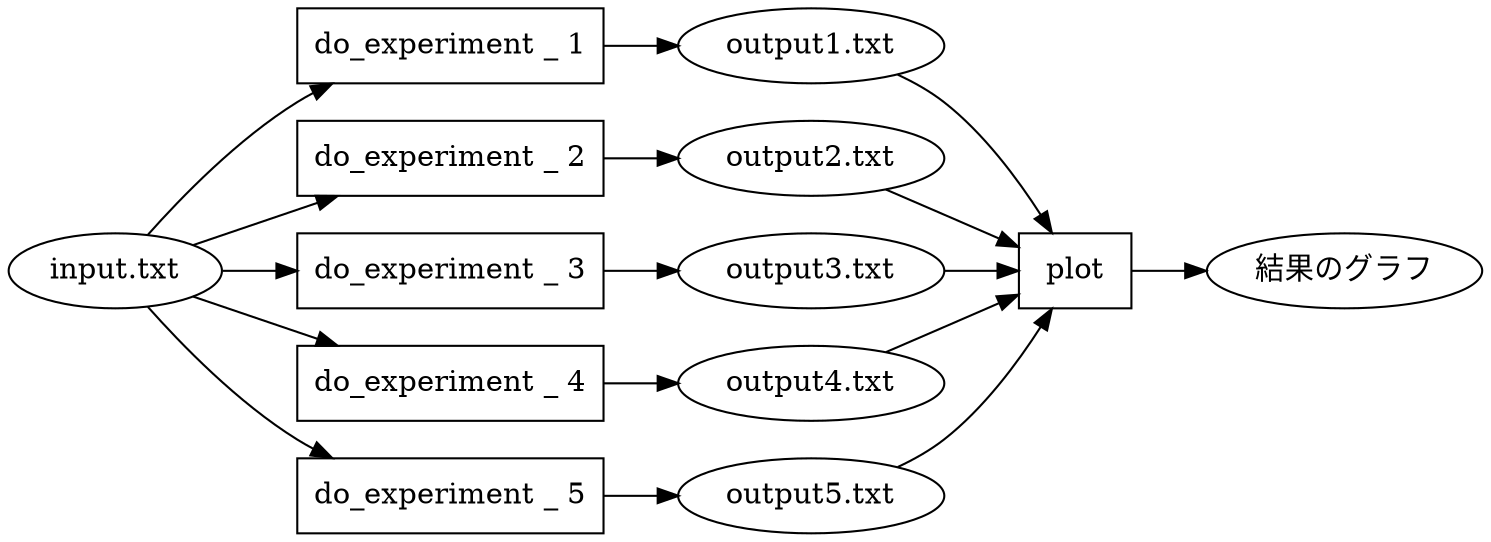 digraph G {
  graph [rankdir=LR]

  do1 [shape=box, label="do_experiment _ 1"]
  do2 [shape=box, label="do_experiment _ 2"]
  do3 [shape=box, label="do_experiment _ 3"]
  do4 [shape=box, label="do_experiment _ 4"]
  do5 [shape=box, label="do_experiment _ 5"]

  "input.txt" -> { do1; do2; do3; do4; do5 }

  do1 -> "output1.txt"
  do2 -> "output2.txt"
  do3 -> "output3.txt"
  do4 -> "output4.txt"
  do5 -> "output5.txt"

  plot [shape=box]

  { "output1.txt";
    "output2.txt";
    "output3.txt";
    "output4.txt";
    "output5.txt"; }
    -> plot

  figure [label="結果のグラフ"]
  plot -> figure
}
